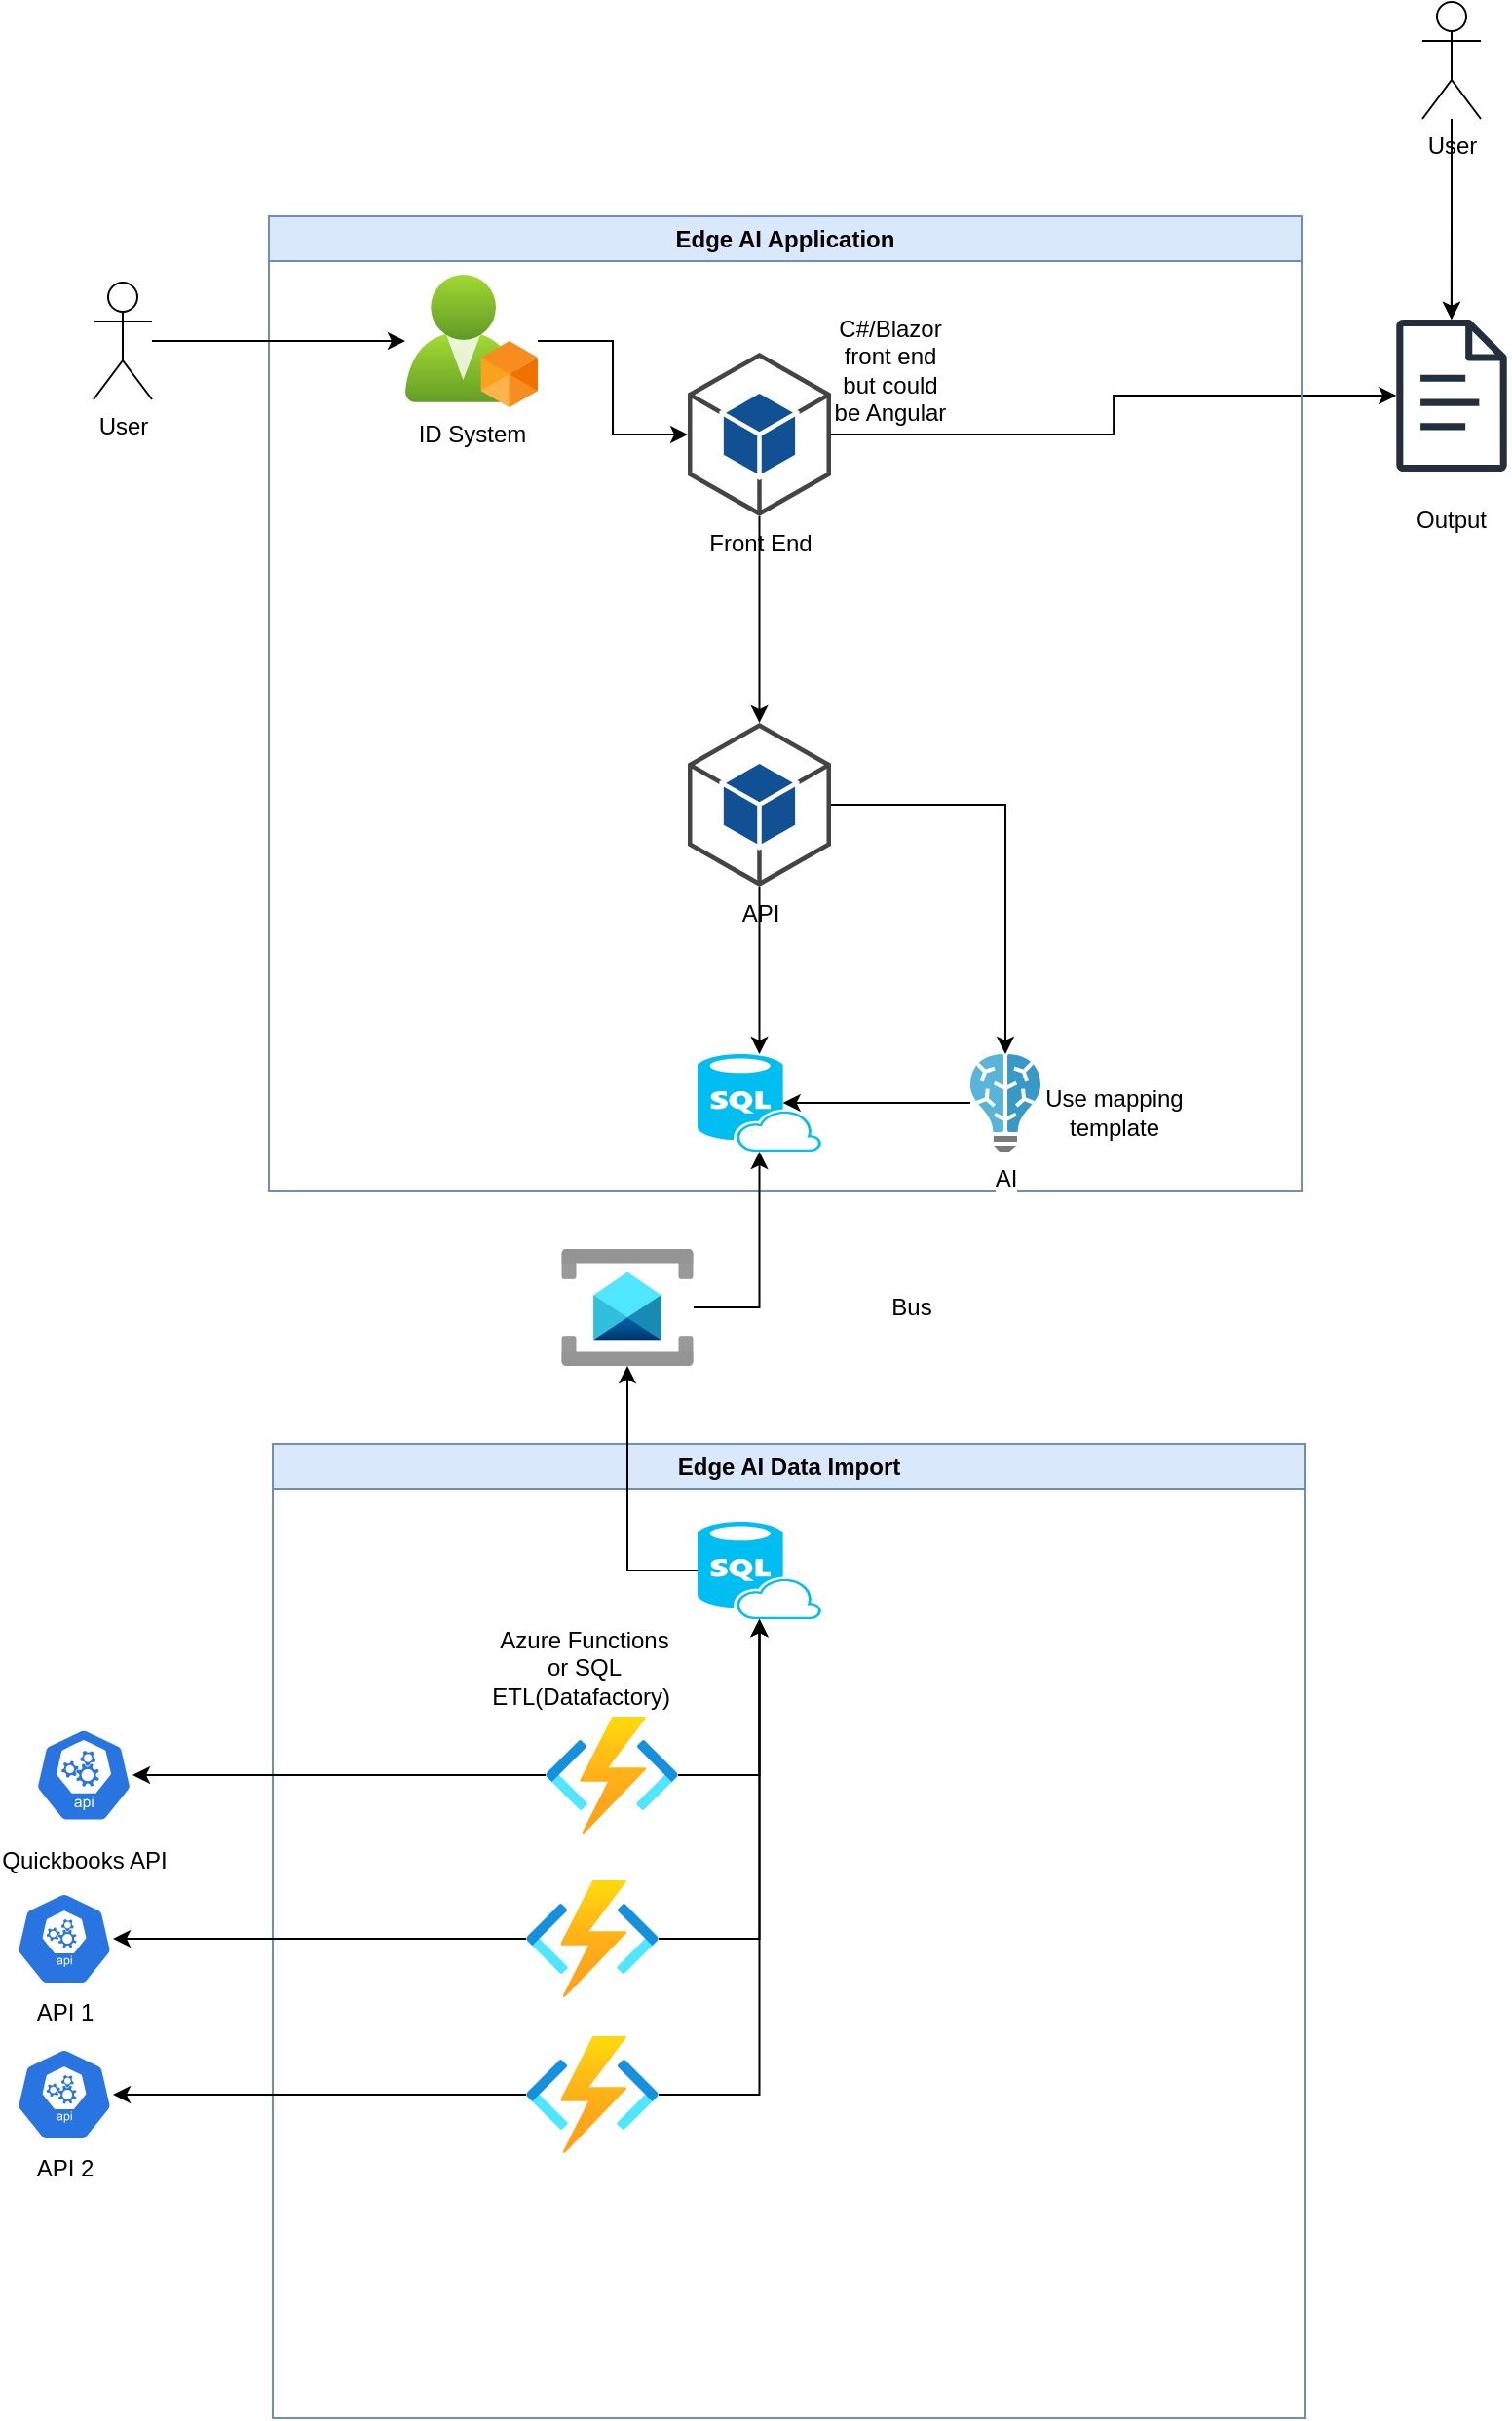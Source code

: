 <mxfile version="22.1.16" type="github">
  <diagram name="Page-1" id="aKkkLzMY0BgT35kmP0Dj">
    <mxGraphModel dx="1434" dy="760" grid="1" gridSize="10" guides="1" tooltips="1" connect="1" arrows="1" fold="1" page="1" pageScale="1" pageWidth="850" pageHeight="1100" math="0" shadow="0">
      <root>
        <mxCell id="0" />
        <mxCell id="1" parent="0" />
        <mxCell id="29shwmDahnXRfhhSZASJ-1" value="Edge AI Data Import" style="swimlane;whiteSpace=wrap;html=1;fillColor=#dae8fc;strokeColor=#6c8ebf;" parent="1" vertex="1">
          <mxGeometry x="162" y="810" width="530" height="500" as="geometry" />
        </mxCell>
        <mxCell id="v-T0KHPP-oXkvQVDS-ob-13" value="" style="image;aspect=fixed;html=1;points=[];align=center;fontSize=12;image=img/lib/azure2/compute/Function_Apps.svg;" parent="29shwmDahnXRfhhSZASJ-1" vertex="1">
          <mxGeometry x="140" y="140" width="68" height="60" as="geometry" />
        </mxCell>
        <mxCell id="v-T0KHPP-oXkvQVDS-ob-14" value="" style="image;aspect=fixed;html=1;points=[];align=center;fontSize=12;image=img/lib/azure2/compute/Function_Apps.svg;" parent="29shwmDahnXRfhhSZASJ-1" vertex="1">
          <mxGeometry x="130" y="224" width="68" height="60" as="geometry" />
        </mxCell>
        <mxCell id="v-T0KHPP-oXkvQVDS-ob-15" value="" style="image;aspect=fixed;html=1;points=[];align=center;fontSize=12;image=img/lib/azure2/compute/Function_Apps.svg;" parent="29shwmDahnXRfhhSZASJ-1" vertex="1">
          <mxGeometry x="130" y="304" width="68" height="60" as="geometry" />
        </mxCell>
        <mxCell id="zwCh8djiiDDHsSN2Gcl9-8" value="" style="verticalLabelPosition=bottom;html=1;verticalAlign=top;align=center;strokeColor=none;fillColor=#00BEF2;shape=mxgraph.azure.sql_database_sql_azure;" parent="29shwmDahnXRfhhSZASJ-1" vertex="1">
          <mxGeometry x="218" y="40" width="63.5" height="50" as="geometry" />
        </mxCell>
        <mxCell id="v-T0KHPP-oXkvQVDS-ob-19" value="" style="edgeStyle=orthogonalEdgeStyle;rounded=0;orthogonalLoop=1;jettySize=auto;html=1;" parent="29shwmDahnXRfhhSZASJ-1" source="v-T0KHPP-oXkvQVDS-ob-13" target="zwCh8djiiDDHsSN2Gcl9-8" edge="1">
          <mxGeometry relative="1" as="geometry" />
        </mxCell>
        <mxCell id="v-T0KHPP-oXkvQVDS-ob-20" value="" style="edgeStyle=orthogonalEdgeStyle;rounded=0;orthogonalLoop=1;jettySize=auto;html=1;" parent="29shwmDahnXRfhhSZASJ-1" source="v-T0KHPP-oXkvQVDS-ob-14" target="zwCh8djiiDDHsSN2Gcl9-8" edge="1">
          <mxGeometry relative="1" as="geometry" />
        </mxCell>
        <mxCell id="v-T0KHPP-oXkvQVDS-ob-21" value="" style="edgeStyle=orthogonalEdgeStyle;rounded=0;orthogonalLoop=1;jettySize=auto;html=1;" parent="29shwmDahnXRfhhSZASJ-1" source="v-T0KHPP-oXkvQVDS-ob-15" target="zwCh8djiiDDHsSN2Gcl9-8" edge="1">
          <mxGeometry relative="1" as="geometry" />
        </mxCell>
        <mxCell id="JIblSGN78RsDUKeL3w1R-13" value="Azure Functions or SQL ETL(Datafactory)&amp;nbsp;" style="text;html=1;strokeColor=none;fillColor=none;align=center;verticalAlign=middle;whiteSpace=wrap;rounded=0;" vertex="1" parent="29shwmDahnXRfhhSZASJ-1">
          <mxGeometry x="130" y="100" width="60" height="30" as="geometry" />
        </mxCell>
        <mxCell id="29shwmDahnXRfhhSZASJ-6" value="Quickbooks API" style="sketch=0;html=1;dashed=0;whitespace=wrap;fillColor=#2875E2;strokeColor=#ffffff;points=[[0.005,0.63,0],[0.1,0.2,0],[0.9,0.2,0],[0.5,0,0],[0.995,0.63,0],[0.72,0.99,0],[0.5,1,0],[0.28,0.99,0]];verticalLabelPosition=bottom;align=center;verticalAlign=top;shape=mxgraph.kubernetes.icon;prIcon=api" parent="1" vertex="1">
          <mxGeometry x="40" y="950" width="50" height="60" as="geometry" />
        </mxCell>
        <mxCell id="29shwmDahnXRfhhSZASJ-13" value="" style="sketch=0;outlineConnect=0;fontColor=#232F3E;gradientColor=none;fillColor=#232F3D;strokeColor=none;dashed=0;verticalLabelPosition=bottom;verticalAlign=top;align=center;html=1;fontSize=12;fontStyle=0;aspect=fixed;pointerEvents=1;shape=mxgraph.aws4.document;" parent="1" vertex="1">
          <mxGeometry x="738.5" y="233" width="57" height="78" as="geometry" />
        </mxCell>
        <mxCell id="29shwmDahnXRfhhSZASJ-14" value="" style="edgeStyle=orthogonalEdgeStyle;rounded=0;orthogonalLoop=1;jettySize=auto;html=1;exitX=1;exitY=0.5;exitDx=0;exitDy=0;exitPerimeter=0;" parent="1" source="zwCh8djiiDDHsSN2Gcl9-10" target="29shwmDahnXRfhhSZASJ-13" edge="1">
          <mxGeometry relative="1" as="geometry">
            <mxPoint x="476.5" y="262" as="sourcePoint" />
          </mxGeometry>
        </mxCell>
        <mxCell id="29shwmDahnXRfhhSZASJ-16" value="" style="edgeStyle=orthogonalEdgeStyle;rounded=0;orthogonalLoop=1;jettySize=auto;html=1;" parent="1" source="29shwmDahnXRfhhSZASJ-15" target="29shwmDahnXRfhhSZASJ-13" edge="1">
          <mxGeometry relative="1" as="geometry" />
        </mxCell>
        <mxCell id="v-T0KHPP-oXkvQVDS-ob-9" value="" style="edgeStyle=orthogonalEdgeStyle;rounded=0;orthogonalLoop=1;jettySize=auto;html=1;" parent="1" source="29shwmDahnXRfhhSZASJ-15" target="29shwmDahnXRfhhSZASJ-13" edge="1">
          <mxGeometry relative="1" as="geometry" />
        </mxCell>
        <mxCell id="29shwmDahnXRfhhSZASJ-15" value="User" style="shape=umlActor;verticalLabelPosition=bottom;verticalAlign=top;html=1;outlineConnect=0;" parent="1" vertex="1">
          <mxGeometry x="752" y="70" width="30" height="60" as="geometry" />
        </mxCell>
        <mxCell id="29shwmDahnXRfhhSZASJ-17" value="Output" style="text;html=1;strokeColor=none;fillColor=none;align=center;verticalAlign=middle;whiteSpace=wrap;rounded=0;" parent="1" vertex="1">
          <mxGeometry x="737" y="321" width="60" height="30" as="geometry" />
        </mxCell>
        <mxCell id="zwCh8djiiDDHsSN2Gcl9-1" value="Edge AI Application" style="swimlane;whiteSpace=wrap;html=1;fillColor=#dae8fc;strokeColor=#6c8ebf;" parent="1" vertex="1">
          <mxGeometry x="160" y="180" width="530" height="500" as="geometry" />
        </mxCell>
        <mxCell id="JIblSGN78RsDUKeL3w1R-8" value="" style="edgeStyle=orthogonalEdgeStyle;rounded=0;orthogonalLoop=1;jettySize=auto;html=1;entryX=0.69;entryY=0.5;entryDx=0;entryDy=0;entryPerimeter=0;" edge="1" parent="zwCh8djiiDDHsSN2Gcl9-1" source="zwCh8djiiDDHsSN2Gcl9-4" target="JIblSGN78RsDUKeL3w1R-1">
          <mxGeometry relative="1" as="geometry" />
        </mxCell>
        <mxCell id="zwCh8djiiDDHsSN2Gcl9-4" value="AI" style="image;sketch=0;aspect=fixed;html=1;points=[];align=center;fontSize=12;image=img/lib/mscae/Batch_AI.svg;" parent="zwCh8djiiDDHsSN2Gcl9-1" vertex="1">
          <mxGeometry x="360" y="430" width="36" height="50" as="geometry" />
        </mxCell>
        <mxCell id="zwCh8djiiDDHsSN2Gcl9-10" value="Front End" style="outlineConnect=0;dashed=0;verticalLabelPosition=bottom;verticalAlign=top;align=center;html=1;shape=mxgraph.aws3.android;fillColor=#115193;gradientColor=none;" parent="zwCh8djiiDDHsSN2Gcl9-1" vertex="1">
          <mxGeometry x="215" y="70" width="73.5" height="84" as="geometry" />
        </mxCell>
        <mxCell id="JIblSGN78RsDUKeL3w1R-2" value="" style="edgeStyle=orthogonalEdgeStyle;rounded=0;orthogonalLoop=1;jettySize=auto;html=1;" edge="1" parent="zwCh8djiiDDHsSN2Gcl9-1" source="zwCh8djiiDDHsSN2Gcl9-9" target="JIblSGN78RsDUKeL3w1R-1">
          <mxGeometry relative="1" as="geometry" />
        </mxCell>
        <mxCell id="JIblSGN78RsDUKeL3w1R-3" value="" style="edgeStyle=orthogonalEdgeStyle;rounded=0;orthogonalLoop=1;jettySize=auto;html=1;" edge="1" parent="zwCh8djiiDDHsSN2Gcl9-1" source="zwCh8djiiDDHsSN2Gcl9-9" target="zwCh8djiiDDHsSN2Gcl9-4">
          <mxGeometry relative="1" as="geometry" />
        </mxCell>
        <mxCell id="zwCh8djiiDDHsSN2Gcl9-9" value="API" style="outlineConnect=0;dashed=0;verticalLabelPosition=bottom;verticalAlign=top;align=center;html=1;shape=mxgraph.aws3.android;fillColor=#115193;gradientColor=none;" parent="zwCh8djiiDDHsSN2Gcl9-1" vertex="1">
          <mxGeometry x="215" y="260" width="73.5" height="84" as="geometry" />
        </mxCell>
        <mxCell id="zwCh8djiiDDHsSN2Gcl9-11" value="" style="edgeStyle=orthogonalEdgeStyle;rounded=0;orthogonalLoop=1;jettySize=auto;html=1;" parent="zwCh8djiiDDHsSN2Gcl9-1" source="zwCh8djiiDDHsSN2Gcl9-10" target="zwCh8djiiDDHsSN2Gcl9-9" edge="1">
          <mxGeometry relative="1" as="geometry" />
        </mxCell>
        <mxCell id="v-T0KHPP-oXkvQVDS-ob-4" value="" style="edgeStyle=orthogonalEdgeStyle;rounded=0;orthogonalLoop=1;jettySize=auto;html=1;" parent="zwCh8djiiDDHsSN2Gcl9-1" source="v-T0KHPP-oXkvQVDS-ob-1" target="zwCh8djiiDDHsSN2Gcl9-10" edge="1">
          <mxGeometry relative="1" as="geometry" />
        </mxCell>
        <mxCell id="v-T0KHPP-oXkvQVDS-ob-1" value="ID System" style="image;aspect=fixed;html=1;points=[];align=center;fontSize=12;image=img/lib/azure2/identity/Custom_Azure_AD_Roles.svg;" parent="zwCh8djiiDDHsSN2Gcl9-1" vertex="1">
          <mxGeometry x="70" y="30" width="68" height="68" as="geometry" />
        </mxCell>
        <mxCell id="vixYoc_B4vl1dOdJvGuZ-2" value="Use mapping template" style="text;html=1;strokeColor=none;fillColor=none;align=center;verticalAlign=middle;whiteSpace=wrap;rounded=0;" parent="zwCh8djiiDDHsSN2Gcl9-1" vertex="1">
          <mxGeometry x="396" y="430" width="76" height="60" as="geometry" />
        </mxCell>
        <mxCell id="JIblSGN78RsDUKeL3w1R-1" value="" style="verticalLabelPosition=bottom;html=1;verticalAlign=top;align=center;strokeColor=none;fillColor=#00BEF2;shape=mxgraph.azure.sql_database_sql_azure;" vertex="1" parent="zwCh8djiiDDHsSN2Gcl9-1">
          <mxGeometry x="220" y="430" width="63.5" height="50" as="geometry" />
        </mxCell>
        <mxCell id="JIblSGN78RsDUKeL3w1R-14" value="C#/Blazor front end but could be Angular" style="text;html=1;strokeColor=none;fillColor=none;align=center;verticalAlign=middle;whiteSpace=wrap;rounded=0;" vertex="1" parent="zwCh8djiiDDHsSN2Gcl9-1">
          <mxGeometry x="289" y="64" width="60" height="30" as="geometry" />
        </mxCell>
        <mxCell id="v-T0KHPP-oXkvQVDS-ob-3" value="" style="edgeStyle=orthogonalEdgeStyle;rounded=0;orthogonalLoop=1;jettySize=auto;html=1;" parent="1" source="v-T0KHPP-oXkvQVDS-ob-2" target="v-T0KHPP-oXkvQVDS-ob-1" edge="1">
          <mxGeometry relative="1" as="geometry" />
        </mxCell>
        <mxCell id="v-T0KHPP-oXkvQVDS-ob-2" value="User" style="shape=umlActor;verticalLabelPosition=bottom;verticalAlign=top;html=1;outlineConnect=0;" parent="1" vertex="1">
          <mxGeometry x="70" y="214" width="30" height="60" as="geometry" />
        </mxCell>
        <mxCell id="v-T0KHPP-oXkvQVDS-ob-10" value="API 1" style="sketch=0;html=1;dashed=0;whitespace=wrap;fillColor=#2875E2;strokeColor=#ffffff;points=[[0.005,0.63,0],[0.1,0.2,0],[0.9,0.2,0],[0.5,0,0],[0.995,0.63,0],[0.72,0.99,0],[0.5,1,0],[0.28,0.99,0]];verticalLabelPosition=bottom;align=center;verticalAlign=top;shape=mxgraph.kubernetes.icon;prIcon=api" parent="1" vertex="1">
          <mxGeometry x="30" y="1040" width="50" height="48" as="geometry" />
        </mxCell>
        <mxCell id="v-T0KHPP-oXkvQVDS-ob-11" value="API 2" style="sketch=0;html=1;dashed=0;whitespace=wrap;fillColor=#2875E2;strokeColor=#ffffff;points=[[0.005,0.63,0],[0.1,0.2,0],[0.9,0.2,0],[0.5,0,0],[0.995,0.63,0],[0.72,0.99,0],[0.5,1,0],[0.28,0.99,0]];verticalLabelPosition=bottom;align=center;verticalAlign=top;shape=mxgraph.kubernetes.icon;prIcon=api" parent="1" vertex="1">
          <mxGeometry x="30" y="1120" width="50" height="48" as="geometry" />
        </mxCell>
        <mxCell id="v-T0KHPP-oXkvQVDS-ob-16" value="" style="edgeStyle=orthogonalEdgeStyle;rounded=0;orthogonalLoop=1;jettySize=auto;html=1;" parent="1" source="v-T0KHPP-oXkvQVDS-ob-13" target="29shwmDahnXRfhhSZASJ-6" edge="1">
          <mxGeometry relative="1" as="geometry" />
        </mxCell>
        <mxCell id="v-T0KHPP-oXkvQVDS-ob-17" value="" style="edgeStyle=orthogonalEdgeStyle;rounded=0;orthogonalLoop=1;jettySize=auto;html=1;" parent="1" source="v-T0KHPP-oXkvQVDS-ob-14" target="v-T0KHPP-oXkvQVDS-ob-10" edge="1">
          <mxGeometry relative="1" as="geometry" />
        </mxCell>
        <mxCell id="v-T0KHPP-oXkvQVDS-ob-18" value="" style="edgeStyle=orthogonalEdgeStyle;rounded=0;orthogonalLoop=1;jettySize=auto;html=1;" parent="1" source="v-T0KHPP-oXkvQVDS-ob-15" target="v-T0KHPP-oXkvQVDS-ob-11" edge="1">
          <mxGeometry relative="1" as="geometry" />
        </mxCell>
        <mxCell id="JIblSGN78RsDUKeL3w1R-11" value="" style="edgeStyle=orthogonalEdgeStyle;rounded=0;orthogonalLoop=1;jettySize=auto;html=1;" edge="1" parent="1" source="JIblSGN78RsDUKeL3w1R-9" target="JIblSGN78RsDUKeL3w1R-1">
          <mxGeometry relative="1" as="geometry" />
        </mxCell>
        <mxCell id="JIblSGN78RsDUKeL3w1R-9" value="" style="image;aspect=fixed;html=1;points=[];align=center;fontSize=12;image=img/lib/azure2/integration/Service_Bus.svg;" vertex="1" parent="1">
          <mxGeometry x="310" y="710" width="68" height="60" as="geometry" />
        </mxCell>
        <mxCell id="JIblSGN78RsDUKeL3w1R-10" value="" style="edgeStyle=orthogonalEdgeStyle;rounded=0;orthogonalLoop=1;jettySize=auto;html=1;" edge="1" parent="1" source="zwCh8djiiDDHsSN2Gcl9-8" target="JIblSGN78RsDUKeL3w1R-9">
          <mxGeometry relative="1" as="geometry" />
        </mxCell>
        <mxCell id="JIblSGN78RsDUKeL3w1R-12" value="Bus" style="text;html=1;strokeColor=none;fillColor=none;align=center;verticalAlign=middle;whiteSpace=wrap;rounded=0;" vertex="1" parent="1">
          <mxGeometry x="460" y="725" width="60" height="30" as="geometry" />
        </mxCell>
      </root>
    </mxGraphModel>
  </diagram>
</mxfile>
